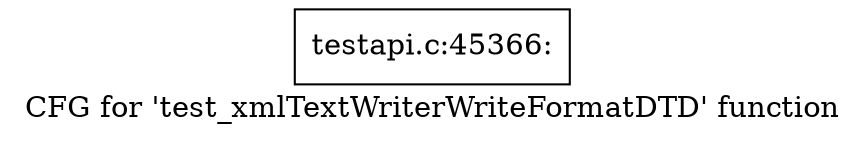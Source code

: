 digraph "CFG for 'test_xmlTextWriterWriteFormatDTD' function" {
	label="CFG for 'test_xmlTextWriterWriteFormatDTD' function";

	Node0x5919060 [shape=record,label="{testapi.c:45366:}"];
}
